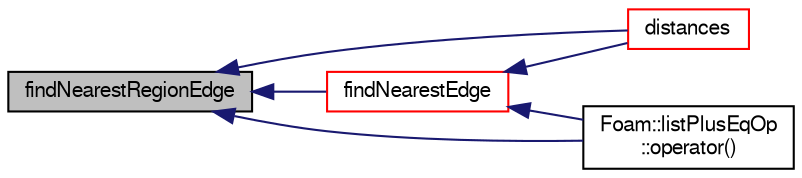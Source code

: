 digraph "findNearestRegionEdge"
{
  bgcolor="transparent";
  edge [fontname="FreeSans",fontsize="10",labelfontname="FreeSans",labelfontsize="10"];
  node [fontname="FreeSans",fontsize="10",shape=record];
  rankdir="LR";
  Node579 [label="findNearestRegionEdge",height=0.2,width=0.4,color="black", fillcolor="grey75", style="filled", fontcolor="black"];
  Node579 -> Node580 [dir="back",color="midnightblue",fontsize="10",style="solid",fontname="FreeSans"];
  Node580 [label="distances",height=0.2,width=0.4,color="red",URL="$a24682.html#ad9e448e363738d036a21f98300a272e3",tooltip="Per featureEdgeMesh the list of ranges. "];
  Node579 -> Node583 [dir="back",color="midnightblue",fontsize="10",style="solid",fontname="FreeSans"];
  Node583 [label="findNearestEdge",height=0.2,width=0.4,color="red",URL="$a24682.html#a65f7221fcffc8cd4124db95a166c222f",tooltip="Find nearest point on nearest feature edge. Sets. "];
  Node583 -> Node580 [dir="back",color="midnightblue",fontsize="10",style="solid",fontname="FreeSans"];
  Node583 -> Node584 [dir="back",color="midnightblue",fontsize="10",style="solid",fontname="FreeSans"];
  Node584 [label="Foam::listPlusEqOp\l::operator()",height=0.2,width=0.4,color="black",URL="$a24626.html#a2bca5855a51bffee2f0fe2aacc4aba10"];
  Node579 -> Node584 [dir="back",color="midnightblue",fontsize="10",style="solid",fontname="FreeSans"];
}
